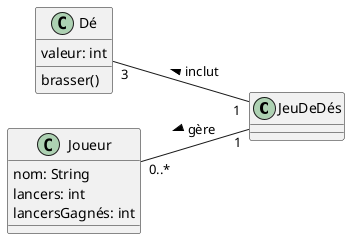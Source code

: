 @startuml
left to right direction
skinparam shadowing false
skinparam classAttributeIconSize 0

class "JeuDeDés" as JeuDeDés {
}

class "Dé" as Dé {
  valeur: int
  brasser()
}

class "Joueur" as Joueur {
  nom: String
  lancers: int
  lancersGagnés: int
}

JeuDeDés "1" -up- "0..*" Joueur : gère >
JeuDeDés "1" -up- "3" Dé : inclut >
@enduml
